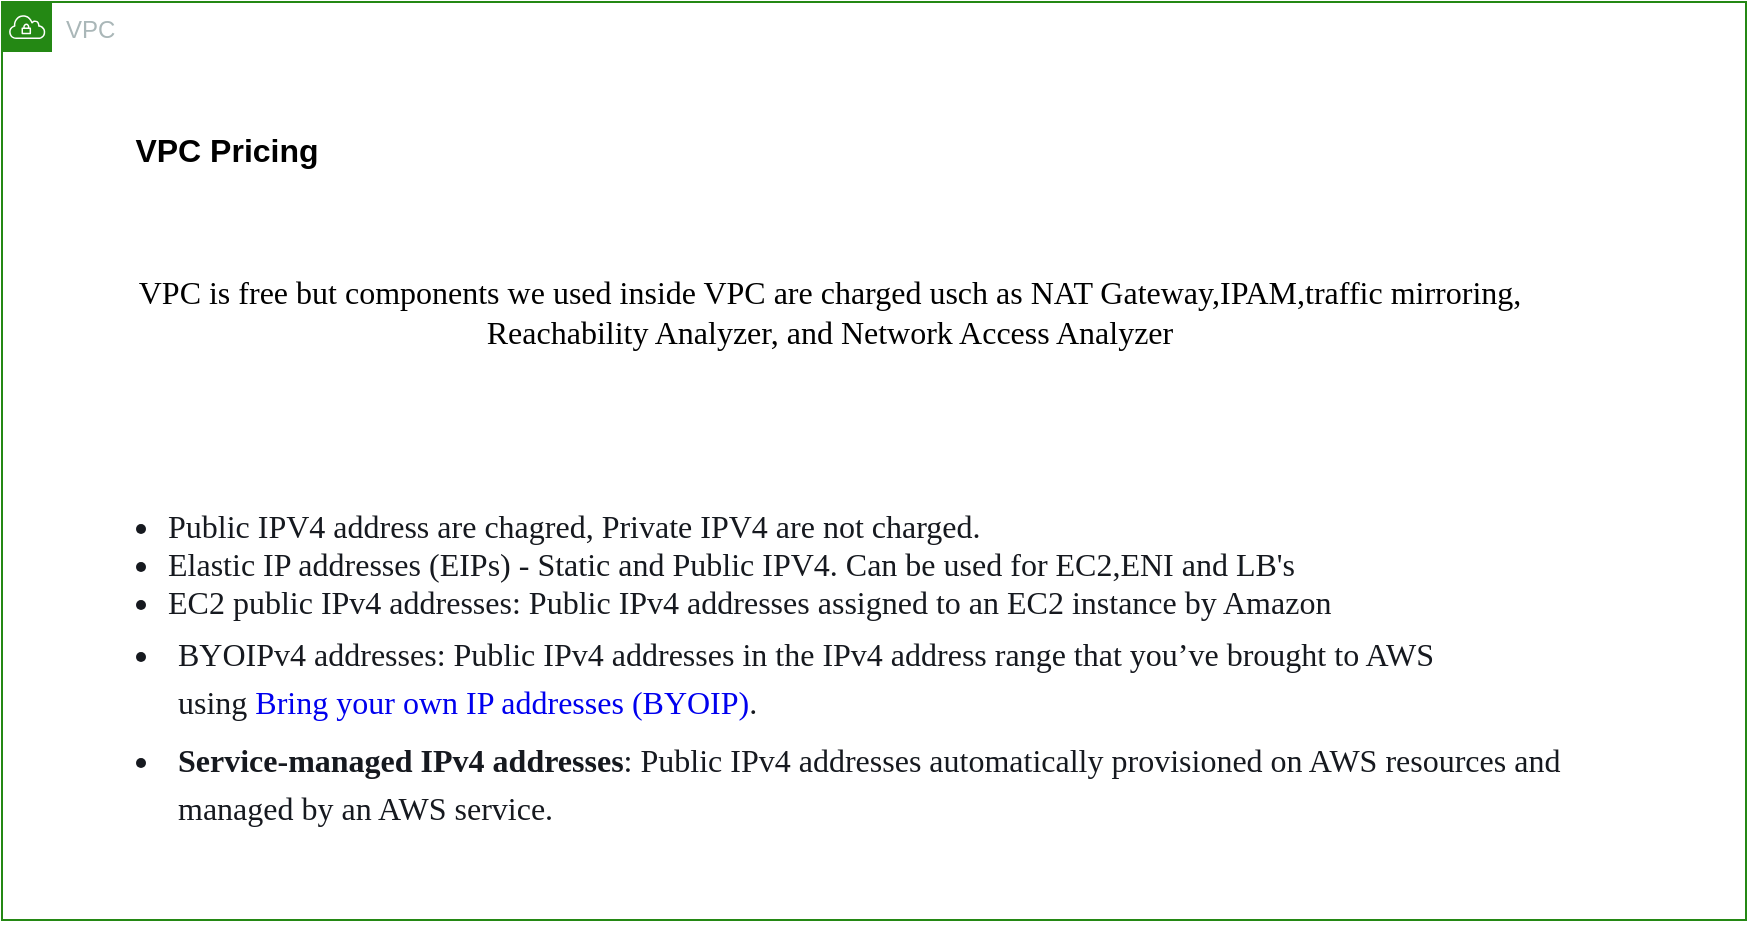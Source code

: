 <mxfile version="21.7.2" type="github" pages="9">
  <diagram id="XRbGYTaffQ2ytM6p_Vym" name="VPC-Pricing">
    <mxGraphModel dx="1436" dy="971" grid="0" gridSize="10" guides="1" tooltips="1" connect="1" arrows="1" fold="1" page="0" pageScale="1" pageWidth="4681" pageHeight="3300" math="0" shadow="0">
      <root>
        <mxCell id="0" />
        <mxCell id="1" parent="0" />
        <mxCell id="YOmslNwmC6BKO32TLbP3-2" value="VPC" style="points=[[0,0],[0.25,0],[0.5,0],[0.75,0],[1,0],[1,0.25],[1,0.5],[1,0.75],[1,1],[0.75,1],[0.5,1],[0.25,1],[0,1],[0,0.75],[0,0.5],[0,0.25]];outlineConnect=0;gradientColor=none;html=1;whiteSpace=wrap;fontSize=12;fontStyle=0;container=1;pointerEvents=0;collapsible=0;recursiveResize=0;shape=mxgraph.aws4.group;grIcon=mxgraph.aws4.group_vpc;strokeColor=#248814;fillColor=none;verticalAlign=top;align=left;spacingLeft=30;fontColor=#AAB7B8;dashed=0;" parent="1" vertex="1">
          <mxGeometry x="-230" y="-37" width="872" height="459" as="geometry" />
        </mxCell>
        <mxCell id="YOmslNwmC6BKO32TLbP3-4" value="&lt;b&gt;VPC Pricing&lt;/b&gt;" style="text;html=1;strokeColor=none;fillColor=none;align=center;verticalAlign=middle;whiteSpace=wrap;rounded=0;fontSize=16;" parent="YOmslNwmC6BKO32TLbP3-2" vertex="1">
          <mxGeometry x="38" y="46" width="149" height="56" as="geometry" />
        </mxCell>
        <mxCell id="YOmslNwmC6BKO32TLbP3-5" value="&lt;font face=&quot;Verdana&quot;&gt;VPC is free but components we used inside VPC are charged usch as NAT Gateway,IPAM,traffic mirroring, Reachability Analyzer, and Network Access Analyzer&lt;/font&gt;" style="text;html=1;strokeColor=none;fillColor=none;align=center;verticalAlign=middle;whiteSpace=wrap;rounded=0;fontSize=16;" parent="YOmslNwmC6BKO32TLbP3-2" vertex="1">
          <mxGeometry x="52" y="107" width="724" height="96" as="geometry" />
        </mxCell>
        <mxCell id="YOmslNwmC6BKO32TLbP3-6" value="&lt;p style=&quot;line-height: 170%;&quot;&gt;&lt;/p&gt;&lt;ul style=&quot;margin: 0px; padding: 0px 0px 0px 25px; color: rgb(22, 25, 31);&quot; class=&quot;itemizedlist&quot;&gt;&lt;li style=&quot;&quot;&gt;&lt;font style=&quot;&quot; face=&quot;Verdana&quot;&gt;Public IPV4 address are chagred, Private IPV4 are not charged.&lt;/font&gt;&lt;/li&gt;&lt;li style=&quot;&quot;&gt;&lt;font face=&quot;Verdana&quot;&gt;Elastic IP addresses (EIPs) - Static and Public IPV4. Can be used for EC2,ENI and LB&#39;s&lt;/font&gt;&lt;/li&gt;&lt;li style=&quot;&quot;&gt;&lt;font face=&quot;Verdana&quot;&gt;EC2 public IPv4 addresses&lt;span style=&quot;color: rgb(22, 25, 31);&quot;&gt;: Public IPv4 addresses assigned to an EC2 instance by Amazon&lt;/span&gt;&lt;/font&gt;&lt;/li&gt;&lt;li style=&quot;font-size: 1em; line-height: 1.5em; padding-left: 5px; padding-top: 5px;&quot; class=&quot;listitem&quot;&gt;&lt;p style=&quot;font-size: 1em; line-height: 1.5em; margin: 0px; padding: 0px;&quot;&gt;&lt;font face=&quot;Verdana&quot;&gt;BYOIPv4 addresses: Public IPv4 addresses in the IPv4 address range that you’ve brought to AWS using&amp;nbsp;&lt;a style=&quot;background-color: transparent; text-decoration-line: none;&quot; href=&quot;https://docs.aws.amazon.com/AWSEC2/latest/UserGuide/ec2-byoip.html&quot;&gt;Bring your own IP addresses (BYOIP)&lt;/a&gt;.&lt;/font&gt;&lt;/p&gt;&lt;/li&gt;&lt;li style=&quot;font-size: 1em; line-height: 1.5em; padding-left: 5px; padding-top: 5px;&quot; class=&quot;listitem&quot;&gt;&lt;p style=&quot;font-size: 1em; line-height: 1.5em; margin: 0px; padding: 0px;&quot;&gt;&lt;font face=&quot;Verdana&quot;&gt;&lt;span style=&quot;font-weight: bolder; color: var(--color-text-heading-default-q5s9rq,#16191f);&quot;&gt;Service-managed IPv4 addresses&lt;/span&gt;: Public IPv4 addresses automatically provisioned on AWS resources and managed by an AWS service.&amp;nbsp;&lt;/font&gt;&lt;/p&gt;&lt;/li&gt;&lt;/ul&gt;&lt;p&gt;&lt;/p&gt;" style="text;html=1;strokeColor=none;fillColor=none;align=left;verticalAlign=middle;whiteSpace=wrap;rounded=0;fontSize=16;" parent="YOmslNwmC6BKO32TLbP3-2" vertex="1">
          <mxGeometry x="56" y="200" width="730" height="267" as="geometry" />
        </mxCell>
      </root>
    </mxGraphModel>
  </diagram>
  <diagram id="M51C6Xj7knIEPV3WOKNV" name="VPC-Workflow">
    <mxGraphModel dx="1436" dy="971" grid="0" gridSize="10" guides="1" tooltips="1" connect="1" arrows="1" fold="1" page="0" pageScale="1" pageWidth="4681" pageHeight="3300" math="0" shadow="0">
      <root>
        <mxCell id="0" />
        <mxCell id="1" parent="0" />
        <mxCell id="vREc11J5DlbemF853vkT-1" value="VPC" style="points=[[0,0],[0.25,0],[0.5,0],[0.75,0],[1,0],[1,0.25],[1,0.5],[1,0.75],[1,1],[0.75,1],[0.5,1],[0.25,1],[0,1],[0,0.75],[0,0.5],[0,0.25]];outlineConnect=0;gradientColor=none;html=1;whiteSpace=wrap;fontSize=12;fontStyle=0;container=1;pointerEvents=0;collapsible=0;recursiveResize=0;shape=mxgraph.aws4.group;grIcon=mxgraph.aws4.group_vpc;strokeColor=#248814;fillColor=none;verticalAlign=top;align=left;spacingLeft=30;fontColor=#AAB7B8;dashed=0;" parent="1" vertex="1">
          <mxGeometry x="-247" y="29" width="152" height="113" as="geometry" />
        </mxCell>
        <mxCell id="vREc11J5DlbemF853vkT-2" value="&lt;b&gt;VPC&lt;/b&gt;" style="text;html=1;strokeColor=none;fillColor=none;align=center;verticalAlign=middle;whiteSpace=wrap;rounded=0;fontSize=16;" parent="vREc11J5DlbemF853vkT-1" vertex="1">
          <mxGeometry x="41" y="71" width="60" height="30" as="geometry" />
        </mxCell>
        <mxCell id="vREc11J5DlbemF853vkT-3" value="Subnet" style="sketch=0;outlineConnect=0;gradientColor=none;html=1;whiteSpace=wrap;fontSize=12;fontStyle=0;shape=mxgraph.aws4.group;grIcon=mxgraph.aws4.group_subnet;strokeColor=#879196;fillColor=none;verticalAlign=top;align=left;spacingLeft=30;fontColor=#879196;dashed=0;" parent="1" vertex="1">
          <mxGeometry x="32" y="29" width="190" height="109.25" as="geometry" />
        </mxCell>
        <mxCell id="vREc11J5DlbemF853vkT-4" value="&lt;b&gt;subnet&lt;/b&gt;" style="text;html=1;strokeColor=none;fillColor=none;align=center;verticalAlign=middle;whiteSpace=wrap;rounded=0;fontSize=16;" parent="1" vertex="1">
          <mxGeometry x="88" y="100" width="60" height="30" as="geometry" />
        </mxCell>
        <mxCell id="vREc11J5DlbemF853vkT-5" value="" style="edgeStyle=none;curved=1;rounded=0;orthogonalLoop=1;jettySize=auto;html=1;fontSize=12;shape=flexArrow;fillColor=#330000;" parent="1" edge="1">
          <mxGeometry relative="1" as="geometry">
            <mxPoint x="-64" y="84" as="sourcePoint" />
            <mxPoint x="21" y="84" as="targetPoint" />
          </mxGeometry>
        </mxCell>
        <mxCell id="vREc11J5DlbemF853vkT-6" value="" style="sketch=0;outlineConnect=0;fontColor=#232F3E;gradientColor=none;fillColor=#4D27AA;strokeColor=none;dashed=0;verticalLabelPosition=bottom;verticalAlign=top;align=center;html=1;fontSize=12;fontStyle=0;aspect=fixed;pointerEvents=1;shape=mxgraph.aws4.route_table;" parent="1" vertex="1">
          <mxGeometry x="336" y="47.5" width="78" height="76" as="geometry" />
        </mxCell>
        <mxCell id="vREc11J5DlbemF853vkT-7" value="" style="edgeStyle=none;curved=1;rounded=0;orthogonalLoop=1;jettySize=auto;html=1;fontSize=12;exitX=1;exitY=0.5;exitDx=0;exitDy=0;shape=flexArrow;fillColor=#330000;" parent="1" edge="1">
          <mxGeometry relative="1" as="geometry">
            <mxPoint x="233" y="85" as="sourcePoint" />
            <mxPoint x="326" y="85" as="targetPoint" />
          </mxGeometry>
        </mxCell>
        <mxCell id="vREc11J5DlbemF853vkT-9" value="&lt;b&gt;Route table&lt;/b&gt;" style="text;html=1;strokeColor=none;fillColor=none;align=center;verticalAlign=middle;whiteSpace=wrap;rounded=0;fontSize=16;" parent="1" vertex="1">
          <mxGeometry x="322" y="132" width="99" height="26" as="geometry" />
        </mxCell>
        <mxCell id="vREc11J5DlbemF853vkT-10" value="" style="sketch=0;outlineConnect=0;fontColor=#232F3E;gradientColor=none;fillColor=#4D27AA;strokeColor=none;dashed=0;verticalLabelPosition=bottom;verticalAlign=top;align=center;html=1;fontSize=12;fontStyle=0;aspect=fixed;pointerEvents=1;shape=mxgraph.aws4.internet_gateway;" parent="1" vertex="1">
          <mxGeometry x="551" y="29" width="55" height="55" as="geometry" />
        </mxCell>
        <mxCell id="vREc11J5DlbemF853vkT-11" value="" style="sketch=0;outlineConnect=0;fontColor=#232F3E;gradientColor=none;fillColor=#4D27AA;strokeColor=none;dashed=0;verticalLabelPosition=bottom;verticalAlign=top;align=center;html=1;fontSize=12;fontStyle=0;aspect=fixed;pointerEvents=1;shape=mxgraph.aws4.endpoints;" parent="1" vertex="1">
          <mxGeometry x="549.5" y="100" width="58" height="58" as="geometry" />
        </mxCell>
        <mxCell id="vREc11J5DlbemF853vkT-12" value="" style="edgeStyle=none;curved=1;rounded=0;orthogonalLoop=1;jettySize=auto;html=1;fontSize=12;exitX=1;exitY=0.5;exitDx=0;exitDy=0;shape=flexArrow;fillColor=#330000;" parent="1" edge="1">
          <mxGeometry relative="1" as="geometry">
            <mxPoint x="429" y="85" as="sourcePoint" />
            <mxPoint x="522" y="85" as="targetPoint" />
          </mxGeometry>
        </mxCell>
        <mxCell id="vREc11J5DlbemF853vkT-13" value="&lt;b&gt;Internet gateway&lt;/b&gt;" style="text;html=1;strokeColor=none;fillColor=none;align=center;verticalAlign=middle;whiteSpace=wrap;rounded=0;fontSize=16;" parent="1" vertex="1">
          <mxGeometry x="510.5" y="-14" width="136" height="35" as="geometry" />
        </mxCell>
        <mxCell id="vREc11J5DlbemF853vkT-14" value="&lt;b&gt;VPC Endpoint&lt;/b&gt;" style="text;html=1;strokeColor=none;fillColor=none;align=center;verticalAlign=middle;whiteSpace=wrap;rounded=0;fontSize=16;" parent="1" vertex="1">
          <mxGeometry x="517" y="162" width="136" height="35" as="geometry" />
        </mxCell>
        <mxCell id="vREc11J5DlbemF853vkT-15" value="&lt;h1 style=&quot;font-size: 2.25em; margin: 30px 0px 10px; color: rgb(22, 25, 31); line-height: 1.226em; padding: 0px; scroll-margin-top: 100px;&quot; id=&quot;how-it-works&quot; class=&quot;topictitle&quot;&gt;&lt;font face=&quot;Verdana&quot;&gt;How Amazon VPC works&lt;/font&gt;&lt;/h1&gt;" style="text;html=1;strokeColor=none;fillColor=none;spacing=5;spacingTop=-20;whiteSpace=wrap;overflow=hidden;rounded=0;fontSize=16;" parent="1" vertex="1">
          <mxGeometry x="-264" y="-104" width="524" height="67" as="geometry" />
        </mxCell>
      </root>
    </mxGraphModel>
  </diagram>
  <diagram id="454XZSVMGGe5SEbgcgOC" name="IP_Address_1">
    <mxGraphModel dx="1836" dy="971" grid="0" gridSize="10" guides="1" tooltips="1" connect="1" arrows="1" fold="1" page="0" pageScale="1" pageWidth="4681" pageHeight="3300" math="0" shadow="0">
      <root>
        <mxCell id="0" />
        <mxCell id="1" parent="0" />
        <mxCell id="RsDfLlQwbBlwn2Qr6WTt-1" value="&lt;font face=&quot;Verdana&quot;&gt;&lt;b&gt;&lt;br&gt;&lt;/b&gt;&lt;/font&gt;&lt;h1 style=&quot;font-size: 2.25em; margin: 30px 0px 10px; color: rgb(22, 25, 31); line-height: 1.226em; padding: 0px; scroll-margin-top: 100px; font-style: normal; font-variant-ligatures: normal; font-variant-caps: normal; letter-spacing: normal; orphans: 2; text-align: start; text-indent: 0px; text-transform: none; widows: 2; word-spacing: 0px; -webkit-text-stroke-width: 0px; background-color: rgb(255, 255, 255); text-decoration-thickness: initial; text-decoration-style: initial; text-decoration-color: initial;&quot; id=&quot;vpc-ip-addressing&quot; class=&quot;topictitle&quot;&gt;&lt;font face=&quot;Verdana&quot;&gt;IP addressing for your VPCs and subnets&lt;/font&gt;&lt;/h1&gt;&lt;font face=&quot;Verdana&quot;&gt;&lt;br&gt;&lt;/font&gt;" style="text;html=1;strokeColor=none;fillColor=none;spacing=5;spacingTop=-20;whiteSpace=wrap;overflow=hidden;rounded=0;" parent="1" vertex="1">
          <mxGeometry x="-412" y="-95" width="676" height="79" as="geometry" />
        </mxCell>
        <mxCell id="RsDfLlQwbBlwn2Qr6WTt-2" value="&lt;font style=&quot;font-size: 18px;&quot; face=&quot;Verdana&quot;&gt;IP addresses enable resources in your VPC to communicate with each other, and with resources over the internet.&lt;/font&gt;" style="text;html=1;strokeColor=none;fillColor=none;align=center;verticalAlign=middle;whiteSpace=wrap;rounded=0;" parent="1" vertex="1">
          <mxGeometry x="-260" y="-5" width="594" height="48" as="geometry" />
        </mxCell>
        <mxCell id="RsDfLlQwbBlwn2Qr6WTt-3" value="&lt;font style=&quot;font-size: 18px;&quot;&gt;CIDR notation - IP Address/Network mask&lt;/font&gt;" style="text;html=1;strokeColor=none;fillColor=none;align=center;verticalAlign=middle;whiteSpace=wrap;rounded=0;" parent="1" vertex="1">
          <mxGeometry x="-121" y="66" width="349" height="46" as="geometry" />
        </mxCell>
        <mxCell id="RsDfLlQwbBlwn2Qr6WTt-4" value="&lt;b&gt;&lt;font style=&quot;font-size: 18px;&quot;&gt;IPV4&lt;/font&gt;&lt;/b&gt;" style="rounded=1;whiteSpace=wrap;html=1;" parent="1" vertex="1">
          <mxGeometry x="-256" y="131" width="131" height="57" as="geometry" />
        </mxCell>
        <mxCell id="RsDfLlQwbBlwn2Qr6WTt-5" value="&lt;b&gt;&lt;font style=&quot;font-size: 18px;&quot;&gt;IPV6&lt;/font&gt;&lt;/b&gt;" style="rounded=1;whiteSpace=wrap;html=1;" parent="1" vertex="1">
          <mxGeometry x="204" y="131" width="120" height="60" as="geometry" />
        </mxCell>
        <mxCell id="RsDfLlQwbBlwn2Qr6WTt-6" value="&lt;font face=&quot;Verdana&quot; style=&quot;font-size: 18px;&quot;&gt;32 bits, with 4 groups of up to 3 decimal digits&lt;br&gt;10.0.0.0/16 [0-32]&lt;/font&gt;" style="text;html=1;strokeColor=none;fillColor=none;align=center;verticalAlign=middle;whiteSpace=wrap;rounded=0;" parent="1" vertex="1">
          <mxGeometry x="-418" y="201" width="459" height="57" as="geometry" />
        </mxCell>
        <mxCell id="RsDfLlQwbBlwn2Qr6WTt-7" value="&lt;font face=&quot;Verdana&quot; style=&quot;font-size: 18px;&quot;&gt;128 bits, with 8 groups of up to 4 hexa decimal digits&lt;br&gt;&lt;/font&gt;&lt;font style=&quot;font-size: 18px;&quot; face=&quot;Verdana&quot;&gt;2001:0db8:85a3:0000:0000:8a2e:0370:7334::/56 [1-128]&lt;/font&gt;" style="text;html=1;strokeColor=none;fillColor=none;align=center;verticalAlign=middle;whiteSpace=wrap;rounded=0;" parent="1" vertex="1">
          <mxGeometry x="33" y="198" width="552" height="60" as="geometry" />
        </mxCell>
        <mxCell id="RsDfLlQwbBlwn2Qr6WTt-24" value="&lt;div style=&quot;text-align: left;&quot;&gt;&lt;b style=&quot;background-color: initial;&quot;&gt;&lt;font style=&quot;font-size: 18px;&quot; face=&quot;Verdana&quot;&gt;VPC Size:&lt;/font&gt;&lt;/b&gt;&lt;/div&gt;&lt;div style=&quot;text-align: left;&quot;&gt;&lt;b style=&quot;background-color: initial;&quot;&gt;&lt;font style=&quot;font-size: 18px;&quot; face=&quot;Verdana&quot;&gt;&lt;br&gt;&lt;/font&gt;&lt;/b&gt;&lt;/div&gt;&lt;b&gt;&lt;div style=&quot;text-align: left;&quot;&gt;&lt;b style=&quot;background-color: initial;&quot;&gt;&lt;font style=&quot;font-size: 18px;&quot; face=&quot;Verdana&quot;&gt;IPV4 : Up to 5 CIDR [/16-/28]&lt;/font&gt;&lt;/b&gt;&lt;/div&gt;&lt;font style=&quot;font-size: 18px;&quot; face=&quot;Verdana&quot;&gt;&lt;div style=&quot;text-align: left;&quot;&gt;&lt;b style=&quot;background-color: initial; font-family: Helvetica; font-size: 12px;&quot;&gt;&lt;font style=&quot;font-size: 18px;&quot; face=&quot;Verdana&quot;&gt;IPV6: upto 5 CIDR [/56]&amp;nbsp;&lt;/font&gt;&lt;/b&gt;&lt;/div&gt;&lt;/font&gt;&lt;/b&gt;" style="text;html=1;strokeColor=none;fillColor=none;align=center;verticalAlign=middle;whiteSpace=wrap;rounded=0;" parent="1" vertex="1">
          <mxGeometry x="-405" y="299.5" width="335" height="79" as="geometry" />
        </mxCell>
        <mxCell id="RsDfLlQwbBlwn2Qr6WTt-25" value="&lt;div style=&quot;text-align: left;&quot;&gt;&lt;b style=&quot;background-color: initial;&quot;&gt;&lt;font style=&quot;font-size: 18px;&quot; face=&quot;Verdana&quot;&gt;subnet Size:&lt;/font&gt;&lt;/b&gt;&lt;/div&gt;&lt;div style=&quot;text-align: left;&quot;&gt;&lt;b style=&quot;background-color: initial;&quot;&gt;&lt;font style=&quot;font-size: 18px;&quot; face=&quot;Verdana&quot;&gt;&lt;br&gt;&lt;/font&gt;&lt;/b&gt;&lt;/div&gt;&lt;b&gt;&lt;div style=&quot;text-align: left;&quot;&gt;&lt;b style=&quot;background-color: initial;&quot;&gt;&lt;font style=&quot;font-size: 18px;&quot; face=&quot;Verdana&quot;&gt;IPV4 :&amp;nbsp; [/16-/28]&lt;/font&gt;&lt;/b&gt;&lt;/div&gt;&lt;font style=&quot;font-size: 18px;&quot; face=&quot;Verdana&quot;&gt;&lt;div style=&quot;text-align: left;&quot;&gt;&lt;b style=&quot;background-color: initial; font-family: Helvetica; font-size: 12px;&quot;&gt;&lt;font style=&quot;font-size: 18px;&quot; face=&quot;Verdana&quot;&gt;IPV6:&amp;nbsp; &amp;nbsp;[fixed&amp;nbsp; at/64]&lt;/font&gt;&lt;/b&gt;&lt;/div&gt;&lt;/font&gt;&lt;/b&gt;" style="text;html=1;strokeColor=none;fillColor=none;align=center;verticalAlign=middle;whiteSpace=wrap;rounded=0;" parent="1" vertex="1">
          <mxGeometry x="-6" y="285" width="301" height="108" as="geometry" />
        </mxCell>
        <mxCell id="RsDfLlQwbBlwn2Qr6WTt-26" value="&lt;div style=&quot;text-align: left;&quot;&gt;&lt;b style=&quot;background-color: initial;&quot;&gt;&lt;font style=&quot;font-size: 18px;&quot; face=&quot;Verdana&quot;&gt;Address selection:&lt;/font&gt;&lt;/b&gt;&lt;/div&gt;&lt;div style=&quot;text-align: left;&quot;&gt;&lt;b style=&quot;background-color: initial;&quot;&gt;&lt;font style=&quot;font-size: 18px;&quot; face=&quot;Verdana&quot;&gt;&lt;br&gt;&lt;/font&gt;&lt;/b&gt;&lt;/div&gt;&lt;b&gt;&lt;div style=&quot;text-align: left;&quot;&gt;&lt;b style=&quot;background-color: initial;&quot;&gt;&lt;font style=&quot;font-size: 18px;&quot; face=&quot;Verdana&quot;&gt;IPV4 / IPV6 : Maunal / IPAM&lt;/font&gt;&lt;/b&gt;&lt;/div&gt;&lt;font style=&quot;font-size: 18px;&quot; face=&quot;Verdana&quot;&gt;&lt;div style=&quot;text-align: left;&quot;&gt;&lt;br&gt;&lt;/div&gt;&lt;/font&gt;&lt;/b&gt;" style="text;html=1;strokeColor=none;fillColor=none;align=center;verticalAlign=middle;whiteSpace=wrap;rounded=0;" parent="1" vertex="1">
          <mxGeometry x="334" y="292.5" width="316" height="86" as="geometry" />
        </mxCell>
        <mxCell id="RsDfLlQwbBlwn2Qr6WTt-27" value="&lt;div style=&quot;text-align: left;&quot;&gt;&lt;b style=&quot;background-color: initial;&quot;&gt;&lt;font style=&quot;font-size: 18px;&quot; face=&quot;Verdana&quot;&gt;Elastic IP address:&lt;/font&gt;&lt;/b&gt;&lt;/div&gt;&lt;div style=&quot;text-align: left;&quot;&gt;&lt;b style=&quot;background-color: initial;&quot;&gt;&lt;font style=&quot;font-size: 18px;&quot; face=&quot;Verdana&quot;&gt;&lt;br&gt;&lt;/font&gt;&lt;/b&gt;&lt;/div&gt;&lt;b&gt;&lt;div style=&quot;text-align: left;&quot;&gt;&lt;b style=&quot;background-color: initial;&quot;&gt;&lt;font style=&quot;font-size: 18px;&quot; face=&quot;Verdana&quot;&gt;IPV4 : Supported. Static address.&lt;/font&gt;&lt;/b&gt;&lt;/div&gt;&lt;font style=&quot;font-size: 18px;&quot; face=&quot;Verdana&quot;&gt;&lt;div style=&quot;text-align: left;&quot;&gt;&lt;b style=&quot;background-color: initial; font-family: Helvetica; font-size: 12px;&quot;&gt;&lt;font style=&quot;font-size: 18px;&quot; face=&quot;Verdana&quot;&gt;IPV6: by default all address are static&amp;nbsp;&lt;/font&gt;&lt;/b&gt;&lt;/div&gt;&lt;/font&gt;&lt;/b&gt;" style="text;html=1;strokeColor=none;fillColor=none;align=center;verticalAlign=middle;whiteSpace=wrap;rounded=0;" parent="1" vertex="1">
          <mxGeometry x="-405" y="417" width="398" height="111" as="geometry" />
        </mxCell>
        <mxCell id="RsDfLlQwbBlwn2Qr6WTt-28" value="&lt;div style=&quot;text-align: left;&quot;&gt;&lt;b style=&quot;background-color: initial;&quot;&gt;&lt;font style=&quot;font-size: 18px;&quot; face=&quot;Verdana&quot;&gt;NAT Gateway:&lt;/font&gt;&lt;/b&gt;&lt;/div&gt;&lt;div style=&quot;text-align: left;&quot;&gt;&lt;b style=&quot;background-color: initial;&quot;&gt;&lt;font style=&quot;font-size: 18px;&quot; face=&quot;Verdana&quot;&gt;&lt;br&gt;&lt;/font&gt;&lt;/b&gt;&lt;/div&gt;&lt;b&gt;&lt;div style=&quot;text-align: left;&quot;&gt;&lt;b style=&quot;background-color: initial;&quot;&gt;&lt;font style=&quot;font-size: 18px;&quot; face=&quot;Verdana&quot;&gt;IPV4 : Supported.[Public and Private]&lt;/font&gt;&lt;/b&gt;&lt;/div&gt;&lt;font style=&quot;font-size: 18px;&quot; face=&quot;Verdana&quot;&gt;&lt;div style=&quot;text-align: left;&quot;&gt;&lt;b style=&quot;background-color: initial; font-family: Helvetica; font-size: 12px;&quot;&gt;&lt;font style=&quot;font-size: 18px;&quot; face=&quot;Verdana&quot;&gt;IPV6 : Supported .[NAT64 for Public &amp;amp; Private]&amp;nbsp;&lt;/font&gt;&lt;/b&gt;&lt;/div&gt;&lt;/font&gt;&lt;/b&gt;" style="text;html=1;strokeColor=none;fillColor=none;align=center;verticalAlign=middle;whiteSpace=wrap;rounded=0;" parent="1" vertex="1">
          <mxGeometry x="26" y="407" width="510" height="116" as="geometry" />
        </mxCell>
        <mxCell id="RsDfLlQwbBlwn2Qr6WTt-29" value="&lt;div style=&quot;text-align: left;&quot;&gt;&lt;b style=&quot;background-color: initial;&quot;&gt;&lt;font style=&quot;font-size: 18px;&quot; face=&quot;Verdana&quot;&gt;DNS :&lt;/font&gt;&lt;/b&gt;&lt;/div&gt;&lt;div style=&quot;text-align: left;&quot;&gt;&lt;b style=&quot;background-color: initial;&quot;&gt;&lt;font style=&quot;font-size: 18px;&quot; face=&quot;Verdana&quot;&gt;&lt;br&gt;&lt;/font&gt;&lt;/b&gt;&lt;/div&gt;&lt;b&gt;&lt;div style=&quot;text-align: left;&quot;&gt;&lt;b style=&quot;background-color: initial;&quot;&gt;&lt;font style=&quot;font-size: 18px;&quot; face=&quot;Verdana&quot;&gt;IPV4 &amp;amp; IPV6: AWS IPBS/RBS&lt;/font&gt;&lt;/b&gt;&lt;/div&gt;&lt;/b&gt;" style="text;html=1;strokeColor=none;fillColor=none;align=center;verticalAlign=middle;whiteSpace=wrap;rounded=0;" parent="1" vertex="1">
          <mxGeometry x="554" y="413" width="305" height="99.5" as="geometry" />
        </mxCell>
      </root>
    </mxGraphModel>
  </diagram>
  <diagram id="0vS1lczVb7BjbzEV6tJG" name="Private_IP">
    <mxGraphModel dx="1036" dy="571" grid="0" gridSize="10" guides="1" tooltips="1" connect="1" arrows="1" fold="1" page="1" pageScale="1" pageWidth="4681" pageHeight="3300" background="none" math="0" shadow="0">
      <root>
        <mxCell id="0" />
        <mxCell id="1" parent="0" />
        <mxCell id="eKA_ed-FqfB_wkToJrYL-1" value="" style="sketch=0;outlineConnect=0;fontColor=#232F3E;gradientColor=none;fillColor=#D45B07;strokeColor=none;dashed=0;verticalLabelPosition=bottom;verticalAlign=top;align=center;html=1;fontSize=12;fontStyle=0;aspect=fixed;pointerEvents=1;shape=mxgraph.aws4.elastic_ip_address;" parent="1" vertex="1">
          <mxGeometry x="93" y="65" width="62.4" height="26" as="geometry" />
        </mxCell>
        <mxCell id="eKA_ed-FqfB_wkToJrYL-2" value="&lt;b&gt;&lt;font style=&quot;font-size: 18px;&quot;&gt;Private IP&lt;/font&gt;&lt;/b&gt;" style="text;html=1;strokeColor=none;fillColor=none;align=center;verticalAlign=middle;whiteSpace=wrap;rounded=0;" parent="1" vertex="1">
          <mxGeometry x="74.05" y="101" width="100.3" height="23" as="geometry" />
        </mxCell>
        <mxCell id="pWYpFmJiXO8jqAujwiTQ-1" value="VPC" style="points=[[0,0],[0.25,0],[0.5,0],[0.75,0],[1,0],[1,0.25],[1,0.5],[1,0.75],[1,1],[0.75,1],[0.5,1],[0.25,1],[0,1],[0,0.75],[0,0.5],[0,0.25]];outlineConnect=0;gradientColor=none;html=1;whiteSpace=wrap;fontSize=12;fontStyle=0;container=1;pointerEvents=0;collapsible=0;recursiveResize=0;shape=mxgraph.aws4.group;grIcon=mxgraph.aws4.group_vpc;strokeColor=#248814;fillColor=none;verticalAlign=top;align=left;spacingLeft=30;fontColor=#AAB7B8;dashed=0;" parent="1" vertex="1">
          <mxGeometry x="82" y="159" width="821" height="413" as="geometry" />
        </mxCell>
        <mxCell id="pWYpFmJiXO8jqAujwiTQ-6" value="" style="rounded=1;arcSize=10;dashed=1;strokeColor=#F59D56;fillColor=none;gradientColor=none;dashPattern=8 4;strokeWidth=2;" parent="pWYpFmJiXO8jqAujwiTQ-1" vertex="1">
          <mxGeometry x="80" y="50" width="289" height="307" as="geometry" />
        </mxCell>
        <mxCell id="pWYpFmJiXO8jqAujwiTQ-7" value="" style="rounded=1;arcSize=10;dashed=1;strokeColor=#F59D56;fillColor=none;gradientColor=none;dashPattern=8 4;strokeWidth=2;" parent="pWYpFmJiXO8jqAujwiTQ-1" vertex="1">
          <mxGeometry x="437" y="50" width="303" height="306" as="geometry" />
        </mxCell>
        <mxCell id="pWYpFmJiXO8jqAujwiTQ-8" value="&lt;font style=&quot;font-size: 18px;&quot;&gt;Public subnet&lt;/font&gt;" style="text;html=1;strokeColor=none;fillColor=none;align=center;verticalAlign=middle;whiteSpace=wrap;rounded=0;" parent="pWYpFmJiXO8jqAujwiTQ-1" vertex="1">
          <mxGeometry x="125" y="374" width="142" height="25" as="geometry" />
        </mxCell>
        <mxCell id="pWYpFmJiXO8jqAujwiTQ-9" value="&lt;font style=&quot;font-size: 18px;&quot;&gt;Private subnet&lt;/font&gt;" style="text;html=1;strokeColor=none;fillColor=none;align=center;verticalAlign=middle;whiteSpace=wrap;rounded=0;" parent="pWYpFmJiXO8jqAujwiTQ-1" vertex="1">
          <mxGeometry x="531" y="374" width="142" height="25" as="geometry" />
        </mxCell>
        <mxCell id="pWYpFmJiXO8jqAujwiTQ-10" style="edgeStyle=orthogonalEdgeStyle;rounded=0;orthogonalLoop=1;jettySize=auto;html=1;exitX=1;exitY=0.5;exitDx=0;exitDy=0;exitPerimeter=0;entryX=0;entryY=0.5;entryDx=0;entryDy=0;entryPerimeter=0;" parent="pWYpFmJiXO8jqAujwiTQ-1" source="pWYpFmJiXO8jqAujwiTQ-2" target="pWYpFmJiXO8jqAujwiTQ-3" edge="1">
          <mxGeometry relative="1" as="geometry" />
        </mxCell>
        <mxCell id="pWYpFmJiXO8jqAujwiTQ-2" value="" style="outlineConnect=0;dashed=0;verticalLabelPosition=bottom;verticalAlign=top;align=center;html=1;shape=mxgraph.aws3.ec2;fillColor=#F58534;gradientColor=none;" parent="pWYpFmJiXO8jqAujwiTQ-1" vertex="1">
          <mxGeometry x="121" y="127" width="142" height="93" as="geometry" />
        </mxCell>
        <mxCell id="pWYpFmJiXO8jqAujwiTQ-3" value="" style="outlineConnect=0;dashed=0;verticalLabelPosition=bottom;verticalAlign=top;align=center;html=1;shape=mxgraph.aws3.ec2;fillColor=#F58534;gradientColor=none;" parent="pWYpFmJiXO8jqAujwiTQ-1" vertex="1">
          <mxGeometry x="531" y="127" width="136" height="93" as="geometry" />
        </mxCell>
        <mxCell id="pWYpFmJiXO8jqAujwiTQ-12" value="" style="html=1;shadow=0;dashed=0;align=center;verticalAlign=middle;shape=mxgraph.arrows2.arrow;dy=0.6;dx=40;direction=south;notch=0;" parent="pWYpFmJiXO8jqAujwiTQ-1" vertex="1">
          <mxGeometry x="221" y="-36" width="32" height="136" as="geometry" />
        </mxCell>
        <mxCell id="pWYpFmJiXO8jqAujwiTQ-16" value="&lt;font style=&quot;font-size: 18px;&quot;&gt;10.0.1.12&lt;/font&gt;" style="text;html=1;strokeColor=none;fillColor=none;align=center;verticalAlign=middle;whiteSpace=wrap;rounded=0;" parent="pWYpFmJiXO8jqAujwiTQ-1" vertex="1">
          <mxGeometry x="158" y="249" width="82" height="28" as="geometry" />
        </mxCell>
        <mxCell id="pWYpFmJiXO8jqAujwiTQ-17" value="&lt;font style=&quot;font-size: 18px;&quot;&gt;10.0.1.31&lt;/font&gt;" style="text;html=1;strokeColor=none;fillColor=none;align=center;verticalAlign=middle;whiteSpace=wrap;rounded=0;" parent="pWYpFmJiXO8jqAujwiTQ-1" vertex="1">
          <mxGeometry x="572" y="249" width="82" height="28" as="geometry" />
        </mxCell>
        <mxCell id="pWYpFmJiXO8jqAujwiTQ-18" value="" style="sketch=0;pointerEvents=1;shadow=0;dashed=0;html=1;strokeColor=none;fillColor=#505050;labelPosition=center;verticalLabelPosition=bottom;verticalAlign=top;outlineConnect=0;align=center;shape=mxgraph.office.concepts.email_approved;" parent="pWYpFmJiXO8jqAujwiTQ-1" vertex="1">
          <mxGeometry x="375" y="120" width="56" height="46" as="geometry" />
        </mxCell>
        <mxCell id="pWYpFmJiXO8jqAujwiTQ-20" value="&lt;font style=&quot;font-size: 18px;&quot;&gt;Inside network they can communicate&lt;/font&gt;" style="text;html=1;strokeColor=none;fillColor=none;align=center;verticalAlign=middle;whiteSpace=wrap;rounded=0;" parent="pWYpFmJiXO8jqAujwiTQ-1" vertex="1">
          <mxGeometry x="308" y="194" width="201" height="50" as="geometry" />
        </mxCell>
        <mxCell id="pWYpFmJiXO8jqAujwiTQ-11" value="" style="verticalLabelPosition=bottom;shadow=0;dashed=0;align=center;html=1;verticalAlign=top;strokeWidth=1;shape=mxgraph.mockup.containers.userMale;strokeColor=#666666;strokeColor2=#008cff;" parent="1" vertex="1">
          <mxGeometry x="289" y="55" width="59" height="59" as="geometry" />
        </mxCell>
        <mxCell id="pWYpFmJiXO8jqAujwiTQ-13" value="" style="sketch=0;aspect=fixed;pointerEvents=1;shadow=0;dashed=0;html=1;strokeColor=none;labelPosition=center;verticalLabelPosition=bottom;verticalAlign=top;align=center;shape=mxgraph.mscae.enterprise.not_allowed;fillColor=#EA1C24;" parent="1" vertex="1">
          <mxGeometry x="296" y="145" width="50" height="50" as="geometry" />
        </mxCell>
        <mxCell id="pWYpFmJiXO8jqAujwiTQ-14" value="&lt;font style=&quot;font-size: 18px;&quot;&gt;User&lt;/font&gt;" style="text;html=1;strokeColor=none;fillColor=none;align=center;verticalAlign=middle;whiteSpace=wrap;rounded=0;" parent="1" vertex="1">
          <mxGeometry x="366" y="116" width="60" height="30" as="geometry" />
        </mxCell>
        <mxCell id="pWYpFmJiXO8jqAujwiTQ-19" value="&lt;font style=&quot;font-size: 18px;&quot;&gt;Outside user can&#39;t acces&lt;/font&gt;" style="text;html=1;strokeColor=none;fillColor=none;align=center;verticalAlign=middle;whiteSpace=wrap;rounded=0;" parent="1" vertex="1">
          <mxGeometry x="391" y="55" width="201" height="50" as="geometry" />
        </mxCell>
      </root>
    </mxGraphModel>
  </diagram>
  <diagram id="u610bAhabPIin41AHOs-" name="Public-IP">
    <mxGraphModel dx="1036" dy="571" grid="0" gridSize="10" guides="1" tooltips="1" connect="1" arrows="1" fold="1" page="1" pageScale="1" pageWidth="4681" pageHeight="3300" math="0" shadow="0">
      <root>
        <mxCell id="0" />
        <mxCell id="1" parent="0" />
        <mxCell id="oc6bkQma1stO-_mNq7rf-1" value="" style="sketch=0;outlineConnect=0;fontColor=#232F3E;gradientColor=none;fillColor=#D45B07;strokeColor=none;dashed=0;verticalLabelPosition=bottom;verticalAlign=top;align=center;html=1;fontSize=12;fontStyle=0;aspect=fixed;pointerEvents=1;shape=mxgraph.aws4.elastic_ip_address;" parent="1" vertex="1">
          <mxGeometry x="93" y="65" width="62.4" height="26" as="geometry" />
        </mxCell>
        <mxCell id="oc6bkQma1stO-_mNq7rf-2" value="&lt;b&gt;&lt;font style=&quot;font-size: 18px;&quot;&gt;Public IP&lt;/font&gt;&lt;/b&gt;" style="text;html=1;strokeColor=none;fillColor=none;align=center;verticalAlign=middle;whiteSpace=wrap;rounded=0;" parent="1" vertex="1">
          <mxGeometry x="74.05" y="101" width="100.3" height="23" as="geometry" />
        </mxCell>
        <mxCell id="oc6bkQma1stO-_mNq7rf-3" value="VPC" style="points=[[0,0],[0.25,0],[0.5,0],[0.75,0],[1,0],[1,0.25],[1,0.5],[1,0.75],[1,1],[0.75,1],[0.5,1],[0.25,1],[0,1],[0,0.75],[0,0.5],[0,0.25]];outlineConnect=0;gradientColor=none;html=1;whiteSpace=wrap;fontSize=12;fontStyle=0;container=1;pointerEvents=0;collapsible=0;recursiveResize=0;shape=mxgraph.aws4.group;grIcon=mxgraph.aws4.group_vpc;strokeColor=#248814;fillColor=none;verticalAlign=top;align=left;spacingLeft=30;fontColor=#AAB7B8;dashed=0;" parent="1" vertex="1">
          <mxGeometry x="82" y="159" width="821" height="413" as="geometry" />
        </mxCell>
        <mxCell id="oc6bkQma1stO-_mNq7rf-4" value="" style="rounded=1;arcSize=10;dashed=1;strokeColor=#F59D56;fillColor=none;gradientColor=none;dashPattern=8 4;strokeWidth=2;" parent="oc6bkQma1stO-_mNq7rf-3" vertex="1">
          <mxGeometry x="80" y="50" width="289" height="307" as="geometry" />
        </mxCell>
        <mxCell id="oc6bkQma1stO-_mNq7rf-5" value="" style="rounded=1;arcSize=10;dashed=1;strokeColor=#F59D56;fillColor=none;gradientColor=none;dashPattern=8 4;strokeWidth=2;" parent="oc6bkQma1stO-_mNq7rf-3" vertex="1">
          <mxGeometry x="437" y="50" width="303" height="306" as="geometry" />
        </mxCell>
        <mxCell id="oc6bkQma1stO-_mNq7rf-6" value="&lt;font style=&quot;font-size: 18px;&quot;&gt;Public subnet&lt;/font&gt;" style="text;html=1;strokeColor=none;fillColor=none;align=center;verticalAlign=middle;whiteSpace=wrap;rounded=0;" parent="oc6bkQma1stO-_mNq7rf-3" vertex="1">
          <mxGeometry x="125" y="374" width="142" height="25" as="geometry" />
        </mxCell>
        <mxCell id="oc6bkQma1stO-_mNq7rf-7" value="&lt;font style=&quot;font-size: 18px;&quot;&gt;Private subnet&lt;/font&gt;" style="text;html=1;strokeColor=none;fillColor=none;align=center;verticalAlign=middle;whiteSpace=wrap;rounded=0;" parent="oc6bkQma1stO-_mNq7rf-3" vertex="1">
          <mxGeometry x="531" y="374" width="142" height="25" as="geometry" />
        </mxCell>
        <mxCell id="oc6bkQma1stO-_mNq7rf-9" value="" style="outlineConnect=0;dashed=0;verticalLabelPosition=bottom;verticalAlign=top;align=center;html=1;shape=mxgraph.aws3.ec2;fillColor=#F58534;gradientColor=none;" parent="oc6bkQma1stO-_mNq7rf-3" vertex="1">
          <mxGeometry x="121" y="127" width="84" height="91" as="geometry" />
        </mxCell>
        <mxCell id="oc6bkQma1stO-_mNq7rf-23" style="edgeStyle=orthogonalEdgeStyle;rounded=0;orthogonalLoop=1;jettySize=auto;html=1;exitX=0;exitY=0.21;exitDx=0;exitDy=0;exitPerimeter=0;" parent="oc6bkQma1stO-_mNq7rf-3" source="oc6bkQma1stO-_mNq7rf-10" target="oc6bkQma1stO-_mNq7rf-21" edge="1">
          <mxGeometry relative="1" as="geometry" />
        </mxCell>
        <mxCell id="oc6bkQma1stO-_mNq7rf-10" value="" style="outlineConnect=0;dashed=0;verticalLabelPosition=bottom;verticalAlign=top;align=center;html=1;shape=mxgraph.aws3.ec2;fillColor=#F58534;gradientColor=none;" parent="oc6bkQma1stO-_mNq7rf-3" vertex="1">
          <mxGeometry x="531" y="127" width="136" height="93" as="geometry" />
        </mxCell>
        <mxCell id="oc6bkQma1stO-_mNq7rf-11" value="" style="html=1;shadow=0;dashed=0;align=center;verticalAlign=middle;shape=mxgraph.arrows2.arrow;dy=0.6;dx=40;direction=south;notch=0;" parent="oc6bkQma1stO-_mNq7rf-3" vertex="1">
          <mxGeometry x="221" y="-36" width="32" height="136" as="geometry" />
        </mxCell>
        <mxCell id="oc6bkQma1stO-_mNq7rf-12" value="&lt;font style=&quot;font-size: 18px;&quot;&gt;Public IP - 1&lt;/font&gt;" style="text;html=1;strokeColor=none;fillColor=none;align=center;verticalAlign=middle;whiteSpace=wrap;rounded=0;" parent="oc6bkQma1stO-_mNq7rf-3" vertex="1">
          <mxGeometry x="120" y="220" width="110" height="22" as="geometry" />
        </mxCell>
        <mxCell id="oc6bkQma1stO-_mNq7rf-13" value="&lt;font style=&quot;font-size: 18px;&quot;&gt;10.0.1.31&lt;/font&gt;" style="text;html=1;strokeColor=none;fillColor=none;align=center;verticalAlign=middle;whiteSpace=wrap;rounded=0;" parent="oc6bkQma1stO-_mNq7rf-3" vertex="1">
          <mxGeometry x="572" y="249" width="82" height="28" as="geometry" />
        </mxCell>
        <mxCell id="oc6bkQma1stO-_mNq7rf-14" value="" style="sketch=0;pointerEvents=1;shadow=0;dashed=0;html=1;strokeColor=none;fillColor=#505050;labelPosition=center;verticalLabelPosition=bottom;verticalAlign=top;outlineConnect=0;align=center;shape=mxgraph.office.concepts.email_approved;" parent="oc6bkQma1stO-_mNq7rf-3" vertex="1">
          <mxGeometry x="252" y="9" width="56" height="46" as="geometry" />
        </mxCell>
        <mxCell id="oc6bkQma1stO-_mNq7rf-20" value="" style="sketch=0;outlineConnect=0;fontColor=#232F3E;gradientColor=none;fillColor=#4D27AA;strokeColor=none;dashed=0;verticalLabelPosition=bottom;verticalAlign=top;align=center;html=1;fontSize=12;fontStyle=0;aspect=fixed;pointerEvents=1;shape=mxgraph.aws4.internet_gateway;" parent="oc6bkQma1stO-_mNq7rf-3" vertex="1">
          <mxGeometry x="118" y="-24" width="52" height="52" as="geometry" />
        </mxCell>
        <mxCell id="oc6bkQma1stO-_mNq7rf-21" value="" style="sketch=0;outlineConnect=0;fontColor=#232F3E;gradientColor=none;fillColor=#4D27AA;strokeColor=none;dashed=0;verticalLabelPosition=bottom;verticalAlign=top;align=center;html=1;fontSize=12;fontStyle=0;aspect=fixed;pointerEvents=1;shape=mxgraph.aws4.nat_gateway;" parent="oc6bkQma1stO-_mNq7rf-3" vertex="1">
          <mxGeometry x="280" y="75" width="54" height="54" as="geometry" />
        </mxCell>
        <mxCell id="oc6bkQma1stO-_mNq7rf-22" value="&lt;font style=&quot;font-size: 18px;&quot;&gt;NAT Gateway&lt;/font&gt;" style="text;html=1;strokeColor=none;fillColor=none;align=center;verticalAlign=middle;whiteSpace=wrap;rounded=0;" parent="oc6bkQma1stO-_mNq7rf-3" vertex="1">
          <mxGeometry x="221" y="136" width="140.5" height="18" as="geometry" />
        </mxCell>
        <mxCell id="oc6bkQma1stO-_mNq7rf-24" value="&lt;font style=&quot;font-size: 18px;&quot;&gt;Public IP - 2&lt;/font&gt;" style="text;html=1;strokeColor=none;fillColor=none;align=center;verticalAlign=middle;whiteSpace=wrap;rounded=0;" parent="oc6bkQma1stO-_mNq7rf-3" vertex="1">
          <mxGeometry x="232.75" y="162" width="117" height="23" as="geometry" />
        </mxCell>
        <mxCell id="oc6bkQma1stO-_mNq7rf-16" value="" style="verticalLabelPosition=bottom;shadow=0;dashed=0;align=center;html=1;verticalAlign=top;strokeWidth=1;shape=mxgraph.mockup.containers.userMale;strokeColor=#666666;strokeColor2=#008cff;" parent="1" vertex="1">
          <mxGeometry x="289" y="55" width="59" height="59" as="geometry" />
        </mxCell>
        <mxCell id="oc6bkQma1stO-_mNq7rf-18" value="&lt;font style=&quot;font-size: 18px;&quot;&gt;User&lt;/font&gt;" style="text;html=1;strokeColor=none;fillColor=none;align=center;verticalAlign=middle;whiteSpace=wrap;rounded=0;" parent="1" vertex="1">
          <mxGeometry x="366" y="116" width="60" height="30" as="geometry" />
        </mxCell>
        <mxCell id="oc6bkQma1stO-_mNq7rf-19" value="&lt;font style=&quot;font-size: 18px;&quot;&gt;Open for public&lt;/font&gt;" style="text;html=1;strokeColor=none;fillColor=none;align=center;verticalAlign=middle;whiteSpace=wrap;rounded=0;" parent="1" vertex="1">
          <mxGeometry x="236" y="14" width="169" height="37" as="geometry" />
        </mxCell>
        <mxCell id="oc6bkQma1stO-_mNq7rf-28" style="edgeStyle=orthogonalEdgeStyle;rounded=0;orthogonalLoop=1;jettySize=auto;html=1;exitX=0.13;exitY=0.77;exitDx=0;exitDy=0;exitPerimeter=0;" parent="1" source="oc6bkQma1stO-_mNq7rf-25" target="oc6bkQma1stO-_mNq7rf-21" edge="1">
          <mxGeometry relative="1" as="geometry" />
        </mxCell>
        <mxCell id="oc6bkQma1stO-_mNq7rf-29" style="edgeStyle=orthogonalEdgeStyle;rounded=0;orthogonalLoop=1;jettySize=auto;html=1;exitX=0.31;exitY=0.8;exitDx=0;exitDy=0;exitPerimeter=0;entryX=1;entryY=0.79;entryDx=0;entryDy=0;entryPerimeter=0;" parent="1" source="oc6bkQma1stO-_mNq7rf-25" target="oc6bkQma1stO-_mNq7rf-9" edge="1">
          <mxGeometry relative="1" as="geometry" />
        </mxCell>
        <mxCell id="oc6bkQma1stO-_mNq7rf-25" value="" style="ellipse;shape=cloud;whiteSpace=wrap;html=1;" parent="1" vertex="1">
          <mxGeometry x="687" y="19" width="202" height="86" as="geometry" />
        </mxCell>
        <mxCell id="oc6bkQma1stO-_mNq7rf-26" value="&lt;font style=&quot;font-size: 18px;&quot;&gt;IP Address pool&lt;/font&gt;" style="text;html=1;strokeColor=none;fillColor=none;align=center;verticalAlign=middle;whiteSpace=wrap;rounded=0;" parent="1" vertex="1">
          <mxGeometry x="732" y="55" width="132" height="30" as="geometry" />
        </mxCell>
        <mxCell id="oc6bkQma1stO-_mNq7rf-27" value="AWS Cloud" style="sketch=0;outlineConnect=0;fontColor=#232F3E;gradientColor=none;strokeColor=#232F3E;fillColor=#ffffff;dashed=0;verticalLabelPosition=bottom;verticalAlign=top;align=center;html=1;fontSize=12;fontStyle=0;aspect=fixed;shape=mxgraph.aws4.resourceIcon;resIcon=mxgraph.aws4.aws_cloud;" parent="1" vertex="1">
          <mxGeometry x="859" y="96" width="37" height="37" as="geometry" />
        </mxCell>
        <mxCell id="oc6bkQma1stO-_mNq7rf-30" value="&lt;font face=&quot;Verdana&quot; style=&quot;font-size: 18px;&quot;&gt;Dynamic allocation of IP&lt;/font&gt;" style="text;html=1;strokeColor=none;fillColor=none;align=center;verticalAlign=middle;whiteSpace=wrap;rounded=0;" parent="1" vertex="1">
          <mxGeometry x="430" y="35" width="229" height="44" as="geometry" />
        </mxCell>
        <mxCell id="oc6bkQma1stO-_mNq7rf-31" value="Elastic IP&#xa;Address" style="sketch=0;outlineConnect=0;fontColor=#232F3E;gradientColor=none;strokeColor=#232F3E;fillColor=#ffffff;dashed=0;verticalLabelPosition=bottom;verticalAlign=top;align=center;html=1;fontSize=12;fontStyle=0;aspect=fixed;shape=mxgraph.aws4.resourceIcon;resIcon=mxgraph.aws4.elastic_ip_address;" parent="1" vertex="1">
          <mxGeometry x="964" y="146" width="71" height="71" as="geometry" />
        </mxCell>
        <mxCell id="oc6bkQma1stO-_mNq7rf-32" value="&lt;b&gt;&lt;font face=&quot;Verdana&quot; style=&quot;font-size: 18px;&quot;&gt;Persistent &amp;amp;&lt;br&gt;Static one&amp;nbsp;&lt;/font&gt;&lt;/b&gt;" style="text;html=1;strokeColor=none;fillColor=none;align=center;verticalAlign=middle;whiteSpace=wrap;rounded=0;" parent="1" vertex="1">
          <mxGeometry x="946" y="267" width="115" height="46" as="geometry" />
        </mxCell>
        <mxCell id="oc6bkQma1stO-_mNq7rf-33" value="" style="outlineConnect=0;dashed=0;verticalLabelPosition=bottom;verticalAlign=top;align=center;html=1;shape=mxgraph.aws3.route_53;fillColor=#F58536;gradientColor=none;" parent="1" vertex="1">
          <mxGeometry x="198.5" y="22.88" width="37.5" height="68.25" as="geometry" />
        </mxCell>
        <mxCell id="oc6bkQma1stO-_mNq7rf-34" value="&lt;font style=&quot;font-size: 18px;&quot;&gt;Route 53&lt;/font&gt;" style="text;html=1;strokeColor=none;fillColor=none;align=center;verticalAlign=middle;whiteSpace=wrap;rounded=0;" parent="1" vertex="1">
          <mxGeometry x="184" y="91" width="76" height="20" as="geometry" />
        </mxCell>
      </root>
    </mxGraphModel>
  </diagram>
  <diagram id="Sb5izTxu9hihXreM5sS0" name="Transit_Gateway_overview">
    <mxGraphModel dx="1219" dy="672" grid="0" gridSize="10" guides="1" tooltips="1" connect="1" arrows="1" fold="1" page="0" pageScale="1" pageWidth="3300" pageHeight="4681" background="none" math="0" shadow="0">
      <root>
        <mxCell id="0" />
        <mxCell id="1" parent="0" />
        <mxCell id="NDurr5qyNU0vgplGBYFV-4" value="VPC" style="points=[[0,0],[0.25,0],[0.5,0],[0.75,0],[1,0],[1,0.25],[1,0.5],[1,0.75],[1,1],[0.75,1],[0.5,1],[0.25,1],[0,1],[0,0.75],[0,0.5],[0,0.25]];outlineConnect=0;gradientColor=none;html=1;whiteSpace=wrap;fontSize=12;fontStyle=0;container=1;pointerEvents=0;collapsible=0;recursiveResize=0;shape=mxgraph.aws4.group;grIcon=mxgraph.aws4.group_vpc;strokeColor=#248814;fillColor=none;verticalAlign=top;align=left;spacingLeft=30;fontColor=#AAB7B8;dashed=0;fixDash=1;" parent="1" vertex="1">
          <mxGeometry x="130" y="80" width="270" height="200" as="geometry" />
        </mxCell>
        <mxCell id="227Pi6NDVL5ah_YLpxGI-1" value="Subnet" style="sketch=0;outlineConnect=0;gradientColor=none;html=1;whiteSpace=wrap;fontSize=12;fontStyle=0;shape=mxgraph.aws4.group;grIcon=mxgraph.aws4.group_subnet;strokeColor=#879196;fillColor=none;verticalAlign=top;align=left;spacingLeft=30;fontColor=#879196;dashed=0;" parent="NDurr5qyNU0vgplGBYFV-4" vertex="1">
          <mxGeometry x="60" y="52.5" width="160" height="95" as="geometry" />
        </mxCell>
        <mxCell id="227Pi6NDVL5ah_YLpxGI-2" value="" style="outlineConnect=0;dashed=0;verticalLabelPosition=bottom;verticalAlign=top;align=center;html=1;shape=mxgraph.aws3.ec2;fillColor=#F58534;gradientColor=none;" parent="NDurr5qyNU0vgplGBYFV-4" vertex="1">
          <mxGeometry x="106.75" y="80" width="56.5" height="63" as="geometry" />
        </mxCell>
        <mxCell id="227Pi6NDVL5ah_YLpxGI-13" value="VPC 1" style="text;html=1;strokeColor=none;fillColor=none;align=center;verticalAlign=middle;whiteSpace=wrap;rounded=0;" parent="NDurr5qyNU0vgplGBYFV-4" vertex="1">
          <mxGeometry x="163" y="10" width="60" height="30" as="geometry" />
        </mxCell>
        <mxCell id="227Pi6NDVL5ah_YLpxGI-3" value="VPC" style="points=[[0,0],[0.25,0],[0.5,0],[0.75,0],[1,0],[1,0.25],[1,0.5],[1,0.75],[1,1],[0.75,1],[0.5,1],[0.25,1],[0,1],[0,0.75],[0,0.5],[0,0.25]];outlineConnect=0;gradientColor=none;html=1;whiteSpace=wrap;fontSize=12;fontStyle=0;container=1;pointerEvents=0;collapsible=0;recursiveResize=0;shape=mxgraph.aws4.group;grIcon=mxgraph.aws4.group_vpc;strokeColor=#248814;fillColor=none;verticalAlign=top;align=left;spacingLeft=30;fontColor=#AAB7B8;dashed=0;fixDash=1;" parent="1" vertex="1">
          <mxGeometry x="338.5" y="440" width="281" height="200" as="geometry" />
        </mxCell>
        <mxCell id="227Pi6NDVL5ah_YLpxGI-4" value="Subnet" style="sketch=0;outlineConnect=0;gradientColor=none;html=1;whiteSpace=wrap;fontSize=12;fontStyle=0;shape=mxgraph.aws4.group;grIcon=mxgraph.aws4.group_subnet;strokeColor=#879196;fillColor=none;verticalAlign=top;align=left;spacingLeft=30;fontColor=#879196;dashed=0;" parent="227Pi6NDVL5ah_YLpxGI-3" vertex="1">
          <mxGeometry x="60" y="52.5" width="160" height="95" as="geometry" />
        </mxCell>
        <mxCell id="227Pi6NDVL5ah_YLpxGI-5" value="" style="outlineConnect=0;dashed=0;verticalLabelPosition=bottom;verticalAlign=top;align=center;html=1;shape=mxgraph.aws3.ec2;fillColor=#F58534;gradientColor=none;" parent="227Pi6NDVL5ah_YLpxGI-3" vertex="1">
          <mxGeometry x="106.75" y="80" width="56.5" height="63" as="geometry" />
        </mxCell>
        <mxCell id="227Pi6NDVL5ah_YLpxGI-15" value="VPC 3" style="text;html=1;strokeColor=none;fillColor=none;align=center;verticalAlign=middle;whiteSpace=wrap;rounded=0;" parent="227Pi6NDVL5ah_YLpxGI-3" vertex="1">
          <mxGeometry x="201.5" y="10" width="60" height="30" as="geometry" />
        </mxCell>
        <mxCell id="227Pi6NDVL5ah_YLpxGI-6" value="VPC" style="points=[[0,0],[0.25,0],[0.5,0],[0.75,0],[1,0],[1,0.25],[1,0.5],[1,0.75],[1,1],[0.75,1],[0.5,1],[0.25,1],[0,1],[0,0.75],[0,0.5],[0,0.25]];outlineConnect=0;gradientColor=none;html=1;whiteSpace=wrap;fontSize=12;fontStyle=0;container=1;pointerEvents=0;collapsible=0;recursiveResize=0;shape=mxgraph.aws4.group;grIcon=mxgraph.aws4.group_vpc;strokeColor=#248814;fillColor=none;verticalAlign=top;align=left;spacingLeft=30;fontColor=#AAB7B8;dashed=0;fixDash=1;" parent="1" vertex="1">
          <mxGeometry x="560" y="80" width="270" height="200" as="geometry" />
        </mxCell>
        <mxCell id="227Pi6NDVL5ah_YLpxGI-7" value="Subnet" style="sketch=0;outlineConnect=0;gradientColor=none;html=1;whiteSpace=wrap;fontSize=12;fontStyle=0;shape=mxgraph.aws4.group;grIcon=mxgraph.aws4.group_subnet;strokeColor=#879196;fillColor=none;verticalAlign=top;align=left;spacingLeft=30;fontColor=#879196;dashed=0;" parent="227Pi6NDVL5ah_YLpxGI-6" vertex="1">
          <mxGeometry x="60" y="52.5" width="160" height="95" as="geometry" />
        </mxCell>
        <mxCell id="227Pi6NDVL5ah_YLpxGI-8" value="" style="outlineConnect=0;dashed=0;verticalLabelPosition=bottom;verticalAlign=top;align=center;html=1;shape=mxgraph.aws3.ec2;fillColor=#F58534;gradientColor=none;" parent="227Pi6NDVL5ah_YLpxGI-6" vertex="1">
          <mxGeometry x="106.75" y="80" width="56.5" height="63" as="geometry" />
        </mxCell>
        <mxCell id="227Pi6NDVL5ah_YLpxGI-14" value="VPC 2" style="text;html=1;strokeColor=none;fillColor=none;align=center;verticalAlign=middle;whiteSpace=wrap;rounded=0;" parent="227Pi6NDVL5ah_YLpxGI-6" vertex="1">
          <mxGeometry x="180" y="10" width="60" height="30" as="geometry" />
        </mxCell>
        <mxCell id="227Pi6NDVL5ah_YLpxGI-9" value="" style="sketch=0;points=[[0,0,0],[0.25,0,0],[0.5,0,0],[0.75,0,0],[1,0,0],[0,1,0],[0.25,1,0],[0.5,1,0],[0.75,1,0],[1,1,0],[0,0.25,0],[0,0.5,0],[0,0.75,0],[1,0.25,0],[1,0.5,0],[1,0.75,0]];outlineConnect=0;fontColor=#232F3E;gradientColor=#945DF2;gradientDirection=north;fillColor=#5A30B5;strokeColor=#ffffff;dashed=0;verticalLabelPosition=bottom;verticalAlign=top;align=center;html=1;fontSize=12;fontStyle=0;aspect=fixed;shape=mxgraph.aws4.resourceIcon;resIcon=mxgraph.aws4.transit_gateway;" parent="1" vertex="1">
          <mxGeometry x="440" y="320" width="78" height="78" as="geometry" />
        </mxCell>
        <mxCell id="227Pi6NDVL5ah_YLpxGI-10" value="" style="endArrow=classic;startArrow=classic;html=1;rounded=0;entryX=1;entryY=1;entryDx=0;entryDy=0;exitX=0;exitY=0;exitDx=0;exitDy=0;exitPerimeter=0;flowAnimation=1;" parent="1" source="227Pi6NDVL5ah_YLpxGI-9" target="NDurr5qyNU0vgplGBYFV-4" edge="1">
          <mxGeometry width="50" height="50" relative="1" as="geometry">
            <mxPoint x="220" y="380" as="sourcePoint" />
            <mxPoint x="270" y="330" as="targetPoint" />
          </mxGeometry>
        </mxCell>
        <mxCell id="227Pi6NDVL5ah_YLpxGI-11" value="" style="endArrow=classic;startArrow=classic;html=1;rounded=0;entryX=1;entryY=1;entryDx=0;entryDy=0;exitX=0;exitY=1;exitDx=0;exitDy=0;flowAnimation=1;" parent="1" source="227Pi6NDVL5ah_YLpxGI-6" edge="1">
          <mxGeometry width="50" height="50" relative="1" as="geometry">
            <mxPoint x="548" y="360" as="sourcePoint" />
            <mxPoint x="518" y="320" as="targetPoint" />
          </mxGeometry>
        </mxCell>
        <mxCell id="227Pi6NDVL5ah_YLpxGI-12" value="" style="endArrow=classic;startArrow=classic;html=1;rounded=0;entryX=1;entryY=1;entryDx=0;entryDy=0;exitX=0.5;exitY=0;exitDx=0;exitDy=0;flowAnimation=1;" parent="1" source="227Pi6NDVL5ah_YLpxGI-3" edge="1">
          <mxGeometry width="50" height="50" relative="1" as="geometry">
            <mxPoint x="518" y="438" as="sourcePoint" />
            <mxPoint x="478" y="398" as="targetPoint" />
          </mxGeometry>
        </mxCell>
      </root>
    </mxGraphModel>
  </diagram>
  <diagram id="ezh7NZIrxz8UmVIGgbDf" name="Page-7">
    <mxGraphModel dx="1036" dy="571" grid="1" gridSize="10" guides="1" tooltips="1" connect="1" arrows="1" fold="1" page="1" pageScale="1" pageWidth="3300" pageHeight="4681" math="0" shadow="0">
      <root>
        <mxCell id="0" />
        <mxCell id="1" parent="0" />
        <mxCell id="z5ibPWxTyCqu9uNNF3D7-1" value="VPC" style="points=[[0,0],[0.25,0],[0.5,0],[0.75,0],[1,0],[1,0.25],[1,0.5],[1,0.75],[1,1],[0.75,1],[0.5,1],[0.25,1],[0,1],[0,0.75],[0,0.5],[0,0.25]];outlineConnect=0;gradientColor=none;html=1;whiteSpace=wrap;fontSize=12;fontStyle=0;container=1;pointerEvents=0;collapsible=0;recursiveResize=0;shape=mxgraph.aws4.group;grIcon=mxgraph.aws4.group_vpc;strokeColor=#248814;fillColor=none;verticalAlign=top;align=left;spacingLeft=30;fontColor=#AAB7B8;dashed=0;" parent="1" vertex="1">
          <mxGeometry x="370" y="120" width="570" height="280" as="geometry" />
        </mxCell>
        <mxCell id="z5ibPWxTyCqu9uNNF3D7-2" value="Private subnet" style="points=[[0,0],[0.25,0],[0.5,0],[0.75,0],[1,0],[1,0.25],[1,0.5],[1,0.75],[1,1],[0.75,1],[0.5,1],[0.25,1],[0,1],[0,0.75],[0,0.5],[0,0.25]];outlineConnect=0;gradientColor=none;html=1;whiteSpace=wrap;fontSize=12;fontStyle=0;container=1;pointerEvents=0;collapsible=0;recursiveResize=0;shape=mxgraph.aws4.group;grIcon=mxgraph.aws4.group_security_group;grStroke=0;strokeColor=#147EBA;fillColor=#E6F2F8;verticalAlign=top;align=left;spacingLeft=30;fontColor=#147EBA;dashed=0;" parent="z5ibPWxTyCqu9uNNF3D7-1" vertex="1">
          <mxGeometry x="300" y="110" width="260" height="160" as="geometry" />
        </mxCell>
        <mxCell id="z5ibPWxTyCqu9uNNF3D7-7" value="" style="outlineConnect=0;dashed=0;verticalLabelPosition=bottom;verticalAlign=top;align=center;html=1;shape=mxgraph.aws3.mysql_db_instance;fillColor=#2E73B8;gradientColor=none;" parent="z5ibPWxTyCqu9uNNF3D7-2" vertex="1">
          <mxGeometry x="160" y="60" width="50" height="52.5" as="geometry" />
        </mxCell>
        <mxCell id="z5ibPWxTyCqu9uNNF3D7-9" value="" style="outlineConnect=0;dashed=0;verticalLabelPosition=bottom;verticalAlign=top;align=center;html=1;shape=mxgraph.aws3.ec2;fillColor=#F58534;gradientColor=none;" parent="z5ibPWxTyCqu9uNNF3D7-1" vertex="1">
          <mxGeometry x="60" y="170" width="56.5" height="62.75" as="geometry" />
        </mxCell>
        <mxCell id="z5ibPWxTyCqu9uNNF3D7-6" value="" style="outlineConnect=0;dashed=0;verticalLabelPosition=bottom;verticalAlign=top;align=center;html=1;shape=mxgraph.aws3.lambda_function;fillColor=#F58534;gradientColor=none;" parent="1" vertex="1">
          <mxGeometry x="170" y="210" width="69" height="72" as="geometry" />
        </mxCell>
        <mxCell id="z5ibPWxTyCqu9uNNF3D7-8" value="AWS Cloud" style="sketch=0;outlineConnect=0;fontColor=#232F3E;gradientColor=none;strokeColor=#232F3E;fillColor=#ffffff;dashed=0;verticalLabelPosition=bottom;verticalAlign=top;align=center;html=1;fontSize=12;fontStyle=0;aspect=fixed;shape=mxgraph.aws4.resourceIcon;resIcon=mxgraph.aws4.aws_cloud;" parent="1" vertex="1">
          <mxGeometry x="880" y="20" width="60" height="60" as="geometry" />
        </mxCell>
      </root>
    </mxGraphModel>
  </diagram>
  <diagram id="3yT18GwsOM-xLEDfZngc" name="Page-8">
    <mxGraphModel dx="1036" dy="571" grid="0" gridSize="10" guides="1" tooltips="1" connect="1" arrows="1" fold="1" page="1" pageScale="1" pageWidth="3300" pageHeight="4681" math="0" shadow="0">
      <root>
        <mxCell id="0" />
        <mxCell id="1" parent="0" />
        <mxCell id="1AXOlmkd-sqKJtXNOLeY-1" value="a" style="rounded=1;whiteSpace=wrap;html=1;dashed=1;fillColor=none;" parent="1" vertex="1">
          <mxGeometry x="61" y="120" width="248" height="231" as="geometry" />
        </mxCell>
        <mxCell id="zQqTylK2i2K-bL9_Ymoc-1" value="" style="shape=cylinder3;whiteSpace=wrap;html=1;boundedLbl=1;backgroundOutline=1;size=15;" parent="1" vertex="1">
          <mxGeometry x="824" y="162" width="95" height="122" as="geometry" />
        </mxCell>
        <mxCell id="zQqTylK2i2K-bL9_Ymoc-2" value="" style="html=1;verticalLabelPosition=bottom;align=center;labelBackgroundColor=#ffffff;verticalAlign=top;strokeWidth=2;strokeColor=#0080F0;shadow=0;dashed=0;shape=mxgraph.ios7.icons.user;" parent="1" vertex="1">
          <mxGeometry x="392" y="165.5" width="96" height="115" as="geometry" />
        </mxCell>
        <mxCell id="zQqTylK2i2K-bL9_Ymoc-3" value="" style="sketch=0;outlineConnect=0;fontColor=#232F3E;gradientColor=none;fillColor=#4D27AA;strokeColor=none;dashed=0;verticalLabelPosition=bottom;verticalAlign=top;align=center;html=1;fontSize=12;fontStyle=0;aspect=fixed;pointerEvents=1;shape=mxgraph.aws4.data_exchange_for_apis;" parent="1" vertex="1">
          <mxGeometry x="609" y="191" width="78" height="78" as="geometry" />
        </mxCell>
        <mxCell id="zQqTylK2i2K-bL9_Ymoc-4" value="" style="endArrow=classic;html=1;rounded=0;exitX=0.988;exitY=0.577;exitDx=0;exitDy=0;exitPerimeter=0;flowAnimation=1;" parent="1" source="zQqTylK2i2K-bL9_Ymoc-2" target="zQqTylK2i2K-bL9_Ymoc-3" edge="1">
          <mxGeometry width="50" height="50" relative="1" as="geometry">
            <mxPoint x="503" y="321" as="sourcePoint" />
            <mxPoint x="553" y="271" as="targetPoint" />
          </mxGeometry>
        </mxCell>
        <mxCell id="zQqTylK2i2K-bL9_Ymoc-5" value="" style="endArrow=classic;html=1;rounded=0;exitX=0.988;exitY=0.577;exitDx=0;exitDy=0;exitPerimeter=0;flowAnimation=1;" parent="1" edge="1">
          <mxGeometry width="50" height="50" relative="1" as="geometry">
            <mxPoint x="695" y="231" as="sourcePoint" />
            <mxPoint x="817" y="229" as="targetPoint" />
            <Array as="points">
              <mxPoint x="757" y="150" />
            </Array>
          </mxGeometry>
        </mxCell>
        <mxCell id="kiTm61X9fMFAQgyqUPoL-1" value="" style="shape=cylinder3;whiteSpace=wrap;html=1;boundedLbl=1;backgroundOutline=1;size=15;" parent="1" vertex="1">
          <mxGeometry x="609" y="459" width="60" height="80" as="geometry" />
        </mxCell>
        <mxCell id="kiTm61X9fMFAQgyqUPoL-2" value="Actor" style="shape=umlActor;verticalLabelPosition=bottom;verticalAlign=top;html=1;outlineConnect=0;" parent="1" vertex="1">
          <mxGeometry x="207" y="459" width="30" height="60" as="geometry" />
        </mxCell>
        <mxCell id="kiTm61X9fMFAQgyqUPoL-3" value="" style="rhombus;whiteSpace=wrap;html=1;" parent="1" vertex="1">
          <mxGeometry x="383" y="449" width="80" height="80" as="geometry" />
        </mxCell>
        <mxCell id="kiTm61X9fMFAQgyqUPoL-4" value="" style="endArrow=classic;html=1;rounded=0;flowAnimation=1;" parent="1" source="kiTm61X9fMFAQgyqUPoL-2" target="kiTm61X9fMFAQgyqUPoL-3" edge="1">
          <mxGeometry width="50" height="50" relative="1" as="geometry">
            <mxPoint x="503" y="421" as="sourcePoint" />
            <mxPoint x="553" y="371" as="targetPoint" />
          </mxGeometry>
        </mxCell>
        <mxCell id="kiTm61X9fMFAQgyqUPoL-5" value="" style="endArrow=classic;html=1;rounded=0;flowAnimation=1;" parent="1" edge="1">
          <mxGeometry width="50" height="50" relative="1" as="geometry">
            <mxPoint x="465" y="488.5" as="sourcePoint" />
            <mxPoint x="611" y="488.5" as="targetPoint" />
          </mxGeometry>
        </mxCell>
      </root>
    </mxGraphModel>
  </diagram>
  <diagram id="_iZHB35_JzrCL3jyRKzF" name="Page-9">
    <mxGraphModel dx="1619" dy="1072" grid="0" gridSize="10" guides="1" tooltips="1" connect="1" arrows="1" fold="1" page="0" pageScale="1" pageWidth="3300" pageHeight="4681" math="0" shadow="0">
      <root>
        <mxCell id="0" />
        <mxCell id="1" parent="0" />
        <mxCell id="66mwlxy5yf1TTTmz4mmo-1" value="VPC" style="points=[[0,0],[0.25,0],[0.5,0],[0.75,0],[1,0],[1,0.25],[1,0.5],[1,0.75],[1,1],[0.75,1],[0.5,1],[0.25,1],[0,1],[0,0.75],[0,0.5],[0,0.25]];outlineConnect=0;gradientColor=none;html=1;whiteSpace=wrap;fontSize=12;fontStyle=0;container=1;pointerEvents=0;collapsible=0;recursiveResize=0;shape=mxgraph.aws4.group;grIcon=mxgraph.aws4.group_vpc;strokeColor=#248814;fillColor=none;verticalAlign=top;align=left;spacingLeft=30;fontColor=#AAB7B8;dashed=1;fixDash=1;" vertex="1" parent="1">
          <mxGeometry x="-106" y="-3" width="270" height="200" as="geometry" />
        </mxCell>
        <mxCell id="66mwlxy5yf1TTTmz4mmo-2" value="Subnet" style="sketch=0;outlineConnect=0;gradientColor=none;html=1;whiteSpace=wrap;fontSize=12;fontStyle=0;shape=mxgraph.aws4.group;grIcon=mxgraph.aws4.group_subnet;strokeColor=#879196;fillColor=none;verticalAlign=top;align=left;spacingLeft=30;fontColor=#879196;dashed=0;" vertex="1" parent="66mwlxy5yf1TTTmz4mmo-1">
          <mxGeometry x="60" y="52.5" width="160" height="95" as="geometry" />
        </mxCell>
        <mxCell id="66mwlxy5yf1TTTmz4mmo-3" value="" style="outlineConnect=0;dashed=0;verticalLabelPosition=bottom;verticalAlign=top;align=center;html=1;shape=mxgraph.aws3.ec2;fillColor=#F58534;gradientColor=none;" vertex="1" parent="66mwlxy5yf1TTTmz4mmo-1">
          <mxGeometry x="106.75" y="80" width="56.5" height="63" as="geometry" />
        </mxCell>
        <mxCell id="66mwlxy5yf1TTTmz4mmo-4" value="VPC 1" style="text;html=1;strokeColor=none;fillColor=none;align=center;verticalAlign=middle;whiteSpace=wrap;rounded=0;" vertex="1" parent="66mwlxy5yf1TTTmz4mmo-1">
          <mxGeometry x="163" y="10" width="60" height="30" as="geometry" />
        </mxCell>
        <mxCell id="66mwlxy5yf1TTTmz4mmo-5" value="VPC" style="points=[[0,0],[0.25,0],[0.5,0],[0.75,0],[1,0],[1,0.25],[1,0.5],[1,0.75],[1,1],[0.75,1],[0.5,1],[0.25,1],[0,1],[0,0.75],[0,0.5],[0,0.25]];outlineConnect=0;gradientColor=none;html=1;whiteSpace=wrap;fontSize=12;fontStyle=0;container=1;pointerEvents=0;collapsible=0;recursiveResize=0;shape=mxgraph.aws4.group;grIcon=mxgraph.aws4.group_vpc;strokeColor=#248814;fillColor=none;verticalAlign=top;align=left;spacingLeft=30;fontColor=#AAB7B8;dashed=1;fixDash=1;" vertex="1" parent="1">
          <mxGeometry x="102.5" y="357" width="281" height="200" as="geometry" />
        </mxCell>
        <mxCell id="66mwlxy5yf1TTTmz4mmo-6" value="Subnet" style="sketch=0;outlineConnect=0;gradientColor=none;html=1;whiteSpace=wrap;fontSize=12;fontStyle=0;shape=mxgraph.aws4.group;grIcon=mxgraph.aws4.group_subnet;strokeColor=#879196;fillColor=none;verticalAlign=top;align=left;spacingLeft=30;fontColor=#879196;dashed=0;" vertex="1" parent="66mwlxy5yf1TTTmz4mmo-5">
          <mxGeometry x="60" y="52.5" width="160" height="95" as="geometry" />
        </mxCell>
        <mxCell id="66mwlxy5yf1TTTmz4mmo-7" value="" style="outlineConnect=0;dashed=0;verticalLabelPosition=bottom;verticalAlign=top;align=center;html=1;shape=mxgraph.aws3.ec2;fillColor=#F58534;gradientColor=none;" vertex="1" parent="66mwlxy5yf1TTTmz4mmo-5">
          <mxGeometry x="106.75" y="80" width="56.5" height="63" as="geometry" />
        </mxCell>
        <mxCell id="66mwlxy5yf1TTTmz4mmo-8" value="VPC 3" style="text;html=1;strokeColor=none;fillColor=none;align=center;verticalAlign=middle;whiteSpace=wrap;rounded=0;" vertex="1" parent="66mwlxy5yf1TTTmz4mmo-5">
          <mxGeometry x="201.5" y="10" width="60" height="30" as="geometry" />
        </mxCell>
        <mxCell id="66mwlxy5yf1TTTmz4mmo-9" value="VPC" style="points=[[0,0],[0.25,0],[0.5,0],[0.75,0],[1,0],[1,0.25],[1,0.5],[1,0.75],[1,1],[0.75,1],[0.5,1],[0.25,1],[0,1],[0,0.75],[0,0.5],[0,0.25]];outlineConnect=0;gradientColor=none;html=1;whiteSpace=wrap;fontSize=12;fontStyle=0;container=1;pointerEvents=0;collapsible=0;recursiveResize=0;shape=mxgraph.aws4.group;grIcon=mxgraph.aws4.group_vpc;strokeColor=#248814;fillColor=none;verticalAlign=top;align=left;spacingLeft=30;fontColor=#AAB7B8;dashed=1;fixDash=1;" vertex="1" parent="1">
          <mxGeometry x="324" y="-3" width="270" height="200" as="geometry" />
        </mxCell>
        <mxCell id="66mwlxy5yf1TTTmz4mmo-10" value="Subnet" style="sketch=0;outlineConnect=0;gradientColor=none;html=1;whiteSpace=wrap;fontSize=12;fontStyle=0;shape=mxgraph.aws4.group;grIcon=mxgraph.aws4.group_subnet;strokeColor=#879196;fillColor=none;verticalAlign=top;align=left;spacingLeft=30;fontColor=#879196;dashed=0;" vertex="1" parent="66mwlxy5yf1TTTmz4mmo-9">
          <mxGeometry x="60" y="52.5" width="160" height="95" as="geometry" />
        </mxCell>
        <mxCell id="66mwlxy5yf1TTTmz4mmo-11" value="" style="outlineConnect=0;dashed=0;verticalLabelPosition=bottom;verticalAlign=top;align=center;html=1;shape=mxgraph.aws3.ec2;fillColor=#F58534;gradientColor=none;" vertex="1" parent="66mwlxy5yf1TTTmz4mmo-9">
          <mxGeometry x="106.75" y="80" width="56.5" height="63" as="geometry" />
        </mxCell>
        <mxCell id="66mwlxy5yf1TTTmz4mmo-12" value="VPC 2" style="text;html=1;strokeColor=none;fillColor=none;align=center;verticalAlign=middle;whiteSpace=wrap;rounded=0;" vertex="1" parent="66mwlxy5yf1TTTmz4mmo-9">
          <mxGeometry x="180" y="10" width="60" height="30" as="geometry" />
        </mxCell>
        <mxCell id="66mwlxy5yf1TTTmz4mmo-13" value="" style="sketch=0;points=[[0,0,0],[0.25,0,0],[0.5,0,0],[0.75,0,0],[1,0,0],[0,1,0],[0.25,1,0],[0.5,1,0],[0.75,1,0],[1,1,0],[0,0.25,0],[0,0.5,0],[0,0.75,0],[1,0.25,0],[1,0.5,0],[1,0.75,0]];outlineConnect=0;fontColor=#232F3E;gradientColor=#945DF2;gradientDirection=north;fillColor=#5A30B5;strokeColor=#ffffff;dashed=1;verticalLabelPosition=bottom;verticalAlign=top;align=center;html=1;fontSize=12;fontStyle=0;aspect=fixed;shape=mxgraph.aws4.resourceIcon;resIcon=mxgraph.aws4.transit_gateway;" vertex="1" parent="1">
          <mxGeometry x="204" y="237" width="78" height="78" as="geometry" />
        </mxCell>
        <mxCell id="66mwlxy5yf1TTTmz4mmo-14" value="" style="endArrow=classic;startArrow=classic;html=1;rounded=0;entryX=1;entryY=1;entryDx=0;entryDy=0;exitX=0;exitY=0;exitDx=0;exitDy=0;exitPerimeter=0;flowAnimation=1;dashed=1;" edge="1" parent="1" source="66mwlxy5yf1TTTmz4mmo-13" target="66mwlxy5yf1TTTmz4mmo-1">
          <mxGeometry width="50" height="50" relative="1" as="geometry">
            <mxPoint x="-16" y="297" as="sourcePoint" />
            <mxPoint x="34" y="247" as="targetPoint" />
          </mxGeometry>
        </mxCell>
        <mxCell id="66mwlxy5yf1TTTmz4mmo-15" value="" style="endArrow=classic;startArrow=classic;html=1;rounded=0;entryX=1;entryY=1;entryDx=0;entryDy=0;exitX=0;exitY=1;exitDx=0;exitDy=0;flowAnimation=1;dashed=1;" edge="1" parent="1" source="66mwlxy5yf1TTTmz4mmo-9">
          <mxGeometry width="50" height="50" relative="1" as="geometry">
            <mxPoint x="312" y="277" as="sourcePoint" />
            <mxPoint x="282" y="237" as="targetPoint" />
          </mxGeometry>
        </mxCell>
        <mxCell id="66mwlxy5yf1TTTmz4mmo-16" value="" style="endArrow=classic;startArrow=classic;html=1;rounded=0;entryX=1;entryY=1;entryDx=0;entryDy=0;exitX=0.5;exitY=0;exitDx=0;exitDy=0;flowAnimation=1;dashed=1;" edge="1" parent="1" source="66mwlxy5yf1TTTmz4mmo-5">
          <mxGeometry width="50" height="50" relative="1" as="geometry">
            <mxPoint x="282" y="355" as="sourcePoint" />
            <mxPoint x="242" y="315" as="targetPoint" />
          </mxGeometry>
        </mxCell>
      </root>
    </mxGraphModel>
  </diagram>
</mxfile>
